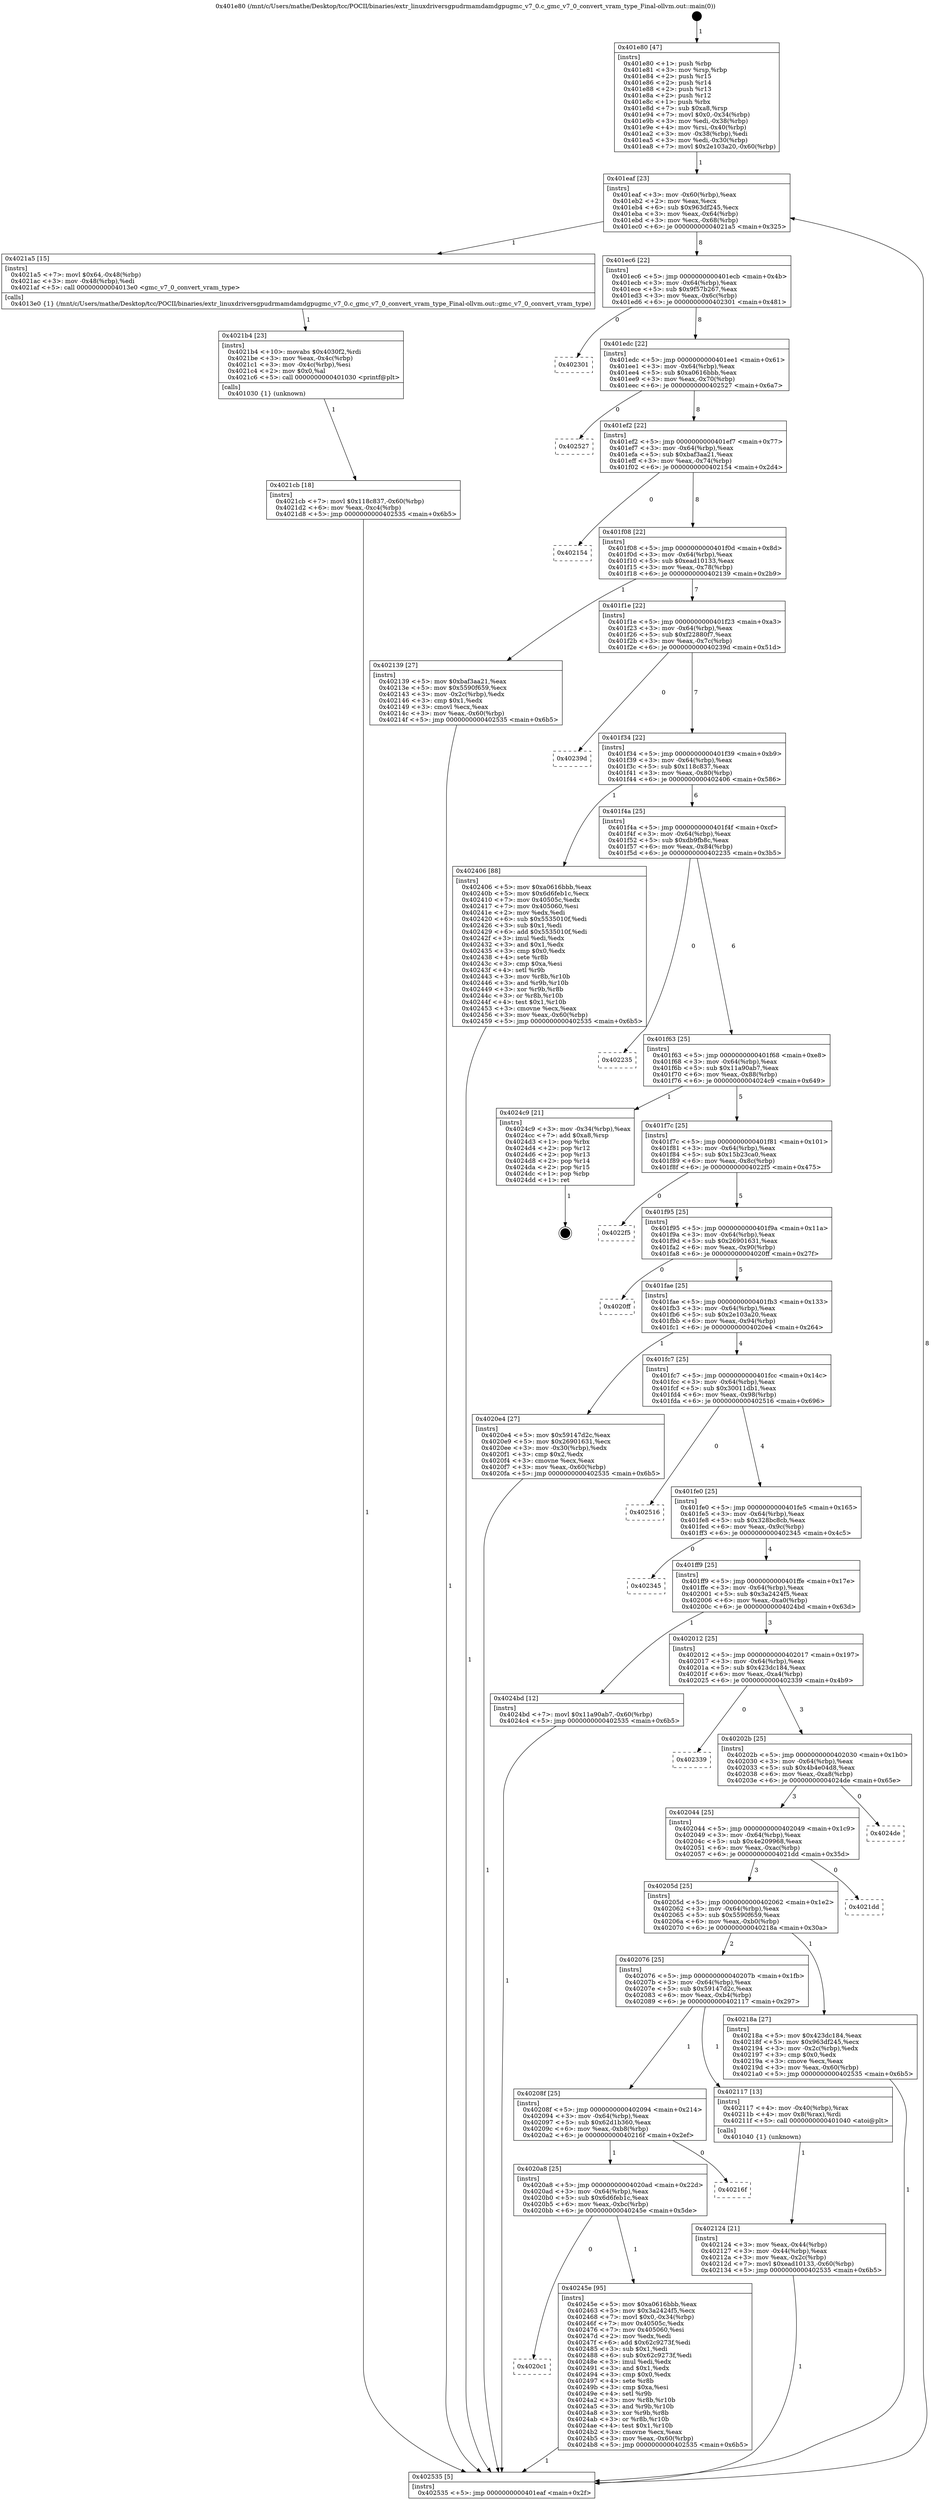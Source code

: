 digraph "0x401e80" {
  label = "0x401e80 (/mnt/c/Users/mathe/Desktop/tcc/POCII/binaries/extr_linuxdriversgpudrmamdamdgpugmc_v7_0.c_gmc_v7_0_convert_vram_type_Final-ollvm.out::main(0))"
  labelloc = "t"
  node[shape=record]

  Entry [label="",width=0.3,height=0.3,shape=circle,fillcolor=black,style=filled]
  "0x401eaf" [label="{
     0x401eaf [23]\l
     | [instrs]\l
     &nbsp;&nbsp;0x401eaf \<+3\>: mov -0x60(%rbp),%eax\l
     &nbsp;&nbsp;0x401eb2 \<+2\>: mov %eax,%ecx\l
     &nbsp;&nbsp;0x401eb4 \<+6\>: sub $0x963df245,%ecx\l
     &nbsp;&nbsp;0x401eba \<+3\>: mov %eax,-0x64(%rbp)\l
     &nbsp;&nbsp;0x401ebd \<+3\>: mov %ecx,-0x68(%rbp)\l
     &nbsp;&nbsp;0x401ec0 \<+6\>: je 00000000004021a5 \<main+0x325\>\l
  }"]
  "0x4021a5" [label="{
     0x4021a5 [15]\l
     | [instrs]\l
     &nbsp;&nbsp;0x4021a5 \<+7\>: movl $0x64,-0x48(%rbp)\l
     &nbsp;&nbsp;0x4021ac \<+3\>: mov -0x48(%rbp),%edi\l
     &nbsp;&nbsp;0x4021af \<+5\>: call 00000000004013e0 \<gmc_v7_0_convert_vram_type\>\l
     | [calls]\l
     &nbsp;&nbsp;0x4013e0 \{1\} (/mnt/c/Users/mathe/Desktop/tcc/POCII/binaries/extr_linuxdriversgpudrmamdamdgpugmc_v7_0.c_gmc_v7_0_convert_vram_type_Final-ollvm.out::gmc_v7_0_convert_vram_type)\l
  }"]
  "0x401ec6" [label="{
     0x401ec6 [22]\l
     | [instrs]\l
     &nbsp;&nbsp;0x401ec6 \<+5\>: jmp 0000000000401ecb \<main+0x4b\>\l
     &nbsp;&nbsp;0x401ecb \<+3\>: mov -0x64(%rbp),%eax\l
     &nbsp;&nbsp;0x401ece \<+5\>: sub $0x9f57b267,%eax\l
     &nbsp;&nbsp;0x401ed3 \<+3\>: mov %eax,-0x6c(%rbp)\l
     &nbsp;&nbsp;0x401ed6 \<+6\>: je 0000000000402301 \<main+0x481\>\l
  }"]
  Exit [label="",width=0.3,height=0.3,shape=circle,fillcolor=black,style=filled,peripheries=2]
  "0x402301" [label="{
     0x402301\l
  }", style=dashed]
  "0x401edc" [label="{
     0x401edc [22]\l
     | [instrs]\l
     &nbsp;&nbsp;0x401edc \<+5\>: jmp 0000000000401ee1 \<main+0x61\>\l
     &nbsp;&nbsp;0x401ee1 \<+3\>: mov -0x64(%rbp),%eax\l
     &nbsp;&nbsp;0x401ee4 \<+5\>: sub $0xa0616bbb,%eax\l
     &nbsp;&nbsp;0x401ee9 \<+3\>: mov %eax,-0x70(%rbp)\l
     &nbsp;&nbsp;0x401eec \<+6\>: je 0000000000402527 \<main+0x6a7\>\l
  }"]
  "0x4020c1" [label="{
     0x4020c1\l
  }", style=dashed]
  "0x402527" [label="{
     0x402527\l
  }", style=dashed]
  "0x401ef2" [label="{
     0x401ef2 [22]\l
     | [instrs]\l
     &nbsp;&nbsp;0x401ef2 \<+5\>: jmp 0000000000401ef7 \<main+0x77\>\l
     &nbsp;&nbsp;0x401ef7 \<+3\>: mov -0x64(%rbp),%eax\l
     &nbsp;&nbsp;0x401efa \<+5\>: sub $0xbaf3aa21,%eax\l
     &nbsp;&nbsp;0x401eff \<+3\>: mov %eax,-0x74(%rbp)\l
     &nbsp;&nbsp;0x401f02 \<+6\>: je 0000000000402154 \<main+0x2d4\>\l
  }"]
  "0x40245e" [label="{
     0x40245e [95]\l
     | [instrs]\l
     &nbsp;&nbsp;0x40245e \<+5\>: mov $0xa0616bbb,%eax\l
     &nbsp;&nbsp;0x402463 \<+5\>: mov $0x3a2424f5,%ecx\l
     &nbsp;&nbsp;0x402468 \<+7\>: movl $0x0,-0x34(%rbp)\l
     &nbsp;&nbsp;0x40246f \<+7\>: mov 0x40505c,%edx\l
     &nbsp;&nbsp;0x402476 \<+7\>: mov 0x405060,%esi\l
     &nbsp;&nbsp;0x40247d \<+2\>: mov %edx,%edi\l
     &nbsp;&nbsp;0x40247f \<+6\>: add $0x62c9273f,%edi\l
     &nbsp;&nbsp;0x402485 \<+3\>: sub $0x1,%edi\l
     &nbsp;&nbsp;0x402488 \<+6\>: sub $0x62c9273f,%edi\l
     &nbsp;&nbsp;0x40248e \<+3\>: imul %edi,%edx\l
     &nbsp;&nbsp;0x402491 \<+3\>: and $0x1,%edx\l
     &nbsp;&nbsp;0x402494 \<+3\>: cmp $0x0,%edx\l
     &nbsp;&nbsp;0x402497 \<+4\>: sete %r8b\l
     &nbsp;&nbsp;0x40249b \<+3\>: cmp $0xa,%esi\l
     &nbsp;&nbsp;0x40249e \<+4\>: setl %r9b\l
     &nbsp;&nbsp;0x4024a2 \<+3\>: mov %r8b,%r10b\l
     &nbsp;&nbsp;0x4024a5 \<+3\>: and %r9b,%r10b\l
     &nbsp;&nbsp;0x4024a8 \<+3\>: xor %r9b,%r8b\l
     &nbsp;&nbsp;0x4024ab \<+3\>: or %r8b,%r10b\l
     &nbsp;&nbsp;0x4024ae \<+4\>: test $0x1,%r10b\l
     &nbsp;&nbsp;0x4024b2 \<+3\>: cmovne %ecx,%eax\l
     &nbsp;&nbsp;0x4024b5 \<+3\>: mov %eax,-0x60(%rbp)\l
     &nbsp;&nbsp;0x4024b8 \<+5\>: jmp 0000000000402535 \<main+0x6b5\>\l
  }"]
  "0x402154" [label="{
     0x402154\l
  }", style=dashed]
  "0x401f08" [label="{
     0x401f08 [22]\l
     | [instrs]\l
     &nbsp;&nbsp;0x401f08 \<+5\>: jmp 0000000000401f0d \<main+0x8d\>\l
     &nbsp;&nbsp;0x401f0d \<+3\>: mov -0x64(%rbp),%eax\l
     &nbsp;&nbsp;0x401f10 \<+5\>: sub $0xead10133,%eax\l
     &nbsp;&nbsp;0x401f15 \<+3\>: mov %eax,-0x78(%rbp)\l
     &nbsp;&nbsp;0x401f18 \<+6\>: je 0000000000402139 \<main+0x2b9\>\l
  }"]
  "0x4020a8" [label="{
     0x4020a8 [25]\l
     | [instrs]\l
     &nbsp;&nbsp;0x4020a8 \<+5\>: jmp 00000000004020ad \<main+0x22d\>\l
     &nbsp;&nbsp;0x4020ad \<+3\>: mov -0x64(%rbp),%eax\l
     &nbsp;&nbsp;0x4020b0 \<+5\>: sub $0x6d6feb1c,%eax\l
     &nbsp;&nbsp;0x4020b5 \<+6\>: mov %eax,-0xbc(%rbp)\l
     &nbsp;&nbsp;0x4020bb \<+6\>: je 000000000040245e \<main+0x5de\>\l
  }"]
  "0x402139" [label="{
     0x402139 [27]\l
     | [instrs]\l
     &nbsp;&nbsp;0x402139 \<+5\>: mov $0xbaf3aa21,%eax\l
     &nbsp;&nbsp;0x40213e \<+5\>: mov $0x5590f659,%ecx\l
     &nbsp;&nbsp;0x402143 \<+3\>: mov -0x2c(%rbp),%edx\l
     &nbsp;&nbsp;0x402146 \<+3\>: cmp $0x1,%edx\l
     &nbsp;&nbsp;0x402149 \<+3\>: cmovl %ecx,%eax\l
     &nbsp;&nbsp;0x40214c \<+3\>: mov %eax,-0x60(%rbp)\l
     &nbsp;&nbsp;0x40214f \<+5\>: jmp 0000000000402535 \<main+0x6b5\>\l
  }"]
  "0x401f1e" [label="{
     0x401f1e [22]\l
     | [instrs]\l
     &nbsp;&nbsp;0x401f1e \<+5\>: jmp 0000000000401f23 \<main+0xa3\>\l
     &nbsp;&nbsp;0x401f23 \<+3\>: mov -0x64(%rbp),%eax\l
     &nbsp;&nbsp;0x401f26 \<+5\>: sub $0xf22880f7,%eax\l
     &nbsp;&nbsp;0x401f2b \<+3\>: mov %eax,-0x7c(%rbp)\l
     &nbsp;&nbsp;0x401f2e \<+6\>: je 000000000040239d \<main+0x51d\>\l
  }"]
  "0x40216f" [label="{
     0x40216f\l
  }", style=dashed]
  "0x40239d" [label="{
     0x40239d\l
  }", style=dashed]
  "0x401f34" [label="{
     0x401f34 [22]\l
     | [instrs]\l
     &nbsp;&nbsp;0x401f34 \<+5\>: jmp 0000000000401f39 \<main+0xb9\>\l
     &nbsp;&nbsp;0x401f39 \<+3\>: mov -0x64(%rbp),%eax\l
     &nbsp;&nbsp;0x401f3c \<+5\>: sub $0x118c837,%eax\l
     &nbsp;&nbsp;0x401f41 \<+3\>: mov %eax,-0x80(%rbp)\l
     &nbsp;&nbsp;0x401f44 \<+6\>: je 0000000000402406 \<main+0x586\>\l
  }"]
  "0x4021cb" [label="{
     0x4021cb [18]\l
     | [instrs]\l
     &nbsp;&nbsp;0x4021cb \<+7\>: movl $0x118c837,-0x60(%rbp)\l
     &nbsp;&nbsp;0x4021d2 \<+6\>: mov %eax,-0xc4(%rbp)\l
     &nbsp;&nbsp;0x4021d8 \<+5\>: jmp 0000000000402535 \<main+0x6b5\>\l
  }"]
  "0x402406" [label="{
     0x402406 [88]\l
     | [instrs]\l
     &nbsp;&nbsp;0x402406 \<+5\>: mov $0xa0616bbb,%eax\l
     &nbsp;&nbsp;0x40240b \<+5\>: mov $0x6d6feb1c,%ecx\l
     &nbsp;&nbsp;0x402410 \<+7\>: mov 0x40505c,%edx\l
     &nbsp;&nbsp;0x402417 \<+7\>: mov 0x405060,%esi\l
     &nbsp;&nbsp;0x40241e \<+2\>: mov %edx,%edi\l
     &nbsp;&nbsp;0x402420 \<+6\>: sub $0x5535010f,%edi\l
     &nbsp;&nbsp;0x402426 \<+3\>: sub $0x1,%edi\l
     &nbsp;&nbsp;0x402429 \<+6\>: add $0x5535010f,%edi\l
     &nbsp;&nbsp;0x40242f \<+3\>: imul %edi,%edx\l
     &nbsp;&nbsp;0x402432 \<+3\>: and $0x1,%edx\l
     &nbsp;&nbsp;0x402435 \<+3\>: cmp $0x0,%edx\l
     &nbsp;&nbsp;0x402438 \<+4\>: sete %r8b\l
     &nbsp;&nbsp;0x40243c \<+3\>: cmp $0xa,%esi\l
     &nbsp;&nbsp;0x40243f \<+4\>: setl %r9b\l
     &nbsp;&nbsp;0x402443 \<+3\>: mov %r8b,%r10b\l
     &nbsp;&nbsp;0x402446 \<+3\>: and %r9b,%r10b\l
     &nbsp;&nbsp;0x402449 \<+3\>: xor %r9b,%r8b\l
     &nbsp;&nbsp;0x40244c \<+3\>: or %r8b,%r10b\l
     &nbsp;&nbsp;0x40244f \<+4\>: test $0x1,%r10b\l
     &nbsp;&nbsp;0x402453 \<+3\>: cmovne %ecx,%eax\l
     &nbsp;&nbsp;0x402456 \<+3\>: mov %eax,-0x60(%rbp)\l
     &nbsp;&nbsp;0x402459 \<+5\>: jmp 0000000000402535 \<main+0x6b5\>\l
  }"]
  "0x401f4a" [label="{
     0x401f4a [25]\l
     | [instrs]\l
     &nbsp;&nbsp;0x401f4a \<+5\>: jmp 0000000000401f4f \<main+0xcf\>\l
     &nbsp;&nbsp;0x401f4f \<+3\>: mov -0x64(%rbp),%eax\l
     &nbsp;&nbsp;0x401f52 \<+5\>: sub $0xdb9fb8c,%eax\l
     &nbsp;&nbsp;0x401f57 \<+6\>: mov %eax,-0x84(%rbp)\l
     &nbsp;&nbsp;0x401f5d \<+6\>: je 0000000000402235 \<main+0x3b5\>\l
  }"]
  "0x4021b4" [label="{
     0x4021b4 [23]\l
     | [instrs]\l
     &nbsp;&nbsp;0x4021b4 \<+10\>: movabs $0x4030f2,%rdi\l
     &nbsp;&nbsp;0x4021be \<+3\>: mov %eax,-0x4c(%rbp)\l
     &nbsp;&nbsp;0x4021c1 \<+3\>: mov -0x4c(%rbp),%esi\l
     &nbsp;&nbsp;0x4021c4 \<+2\>: mov $0x0,%al\l
     &nbsp;&nbsp;0x4021c6 \<+5\>: call 0000000000401030 \<printf@plt\>\l
     | [calls]\l
     &nbsp;&nbsp;0x401030 \{1\} (unknown)\l
  }"]
  "0x402235" [label="{
     0x402235\l
  }", style=dashed]
  "0x401f63" [label="{
     0x401f63 [25]\l
     | [instrs]\l
     &nbsp;&nbsp;0x401f63 \<+5\>: jmp 0000000000401f68 \<main+0xe8\>\l
     &nbsp;&nbsp;0x401f68 \<+3\>: mov -0x64(%rbp),%eax\l
     &nbsp;&nbsp;0x401f6b \<+5\>: sub $0x11a90ab7,%eax\l
     &nbsp;&nbsp;0x401f70 \<+6\>: mov %eax,-0x88(%rbp)\l
     &nbsp;&nbsp;0x401f76 \<+6\>: je 00000000004024c9 \<main+0x649\>\l
  }"]
  "0x402124" [label="{
     0x402124 [21]\l
     | [instrs]\l
     &nbsp;&nbsp;0x402124 \<+3\>: mov %eax,-0x44(%rbp)\l
     &nbsp;&nbsp;0x402127 \<+3\>: mov -0x44(%rbp),%eax\l
     &nbsp;&nbsp;0x40212a \<+3\>: mov %eax,-0x2c(%rbp)\l
     &nbsp;&nbsp;0x40212d \<+7\>: movl $0xead10133,-0x60(%rbp)\l
     &nbsp;&nbsp;0x402134 \<+5\>: jmp 0000000000402535 \<main+0x6b5\>\l
  }"]
  "0x4024c9" [label="{
     0x4024c9 [21]\l
     | [instrs]\l
     &nbsp;&nbsp;0x4024c9 \<+3\>: mov -0x34(%rbp),%eax\l
     &nbsp;&nbsp;0x4024cc \<+7\>: add $0xa8,%rsp\l
     &nbsp;&nbsp;0x4024d3 \<+1\>: pop %rbx\l
     &nbsp;&nbsp;0x4024d4 \<+2\>: pop %r12\l
     &nbsp;&nbsp;0x4024d6 \<+2\>: pop %r13\l
     &nbsp;&nbsp;0x4024d8 \<+2\>: pop %r14\l
     &nbsp;&nbsp;0x4024da \<+2\>: pop %r15\l
     &nbsp;&nbsp;0x4024dc \<+1\>: pop %rbp\l
     &nbsp;&nbsp;0x4024dd \<+1\>: ret\l
  }"]
  "0x401f7c" [label="{
     0x401f7c [25]\l
     | [instrs]\l
     &nbsp;&nbsp;0x401f7c \<+5\>: jmp 0000000000401f81 \<main+0x101\>\l
     &nbsp;&nbsp;0x401f81 \<+3\>: mov -0x64(%rbp),%eax\l
     &nbsp;&nbsp;0x401f84 \<+5\>: sub $0x15b23ca0,%eax\l
     &nbsp;&nbsp;0x401f89 \<+6\>: mov %eax,-0x8c(%rbp)\l
     &nbsp;&nbsp;0x401f8f \<+6\>: je 00000000004022f5 \<main+0x475\>\l
  }"]
  "0x40208f" [label="{
     0x40208f [25]\l
     | [instrs]\l
     &nbsp;&nbsp;0x40208f \<+5\>: jmp 0000000000402094 \<main+0x214\>\l
     &nbsp;&nbsp;0x402094 \<+3\>: mov -0x64(%rbp),%eax\l
     &nbsp;&nbsp;0x402097 \<+5\>: sub $0x62d1b360,%eax\l
     &nbsp;&nbsp;0x40209c \<+6\>: mov %eax,-0xb8(%rbp)\l
     &nbsp;&nbsp;0x4020a2 \<+6\>: je 000000000040216f \<main+0x2ef\>\l
  }"]
  "0x4022f5" [label="{
     0x4022f5\l
  }", style=dashed]
  "0x401f95" [label="{
     0x401f95 [25]\l
     | [instrs]\l
     &nbsp;&nbsp;0x401f95 \<+5\>: jmp 0000000000401f9a \<main+0x11a\>\l
     &nbsp;&nbsp;0x401f9a \<+3\>: mov -0x64(%rbp),%eax\l
     &nbsp;&nbsp;0x401f9d \<+5\>: sub $0x26901631,%eax\l
     &nbsp;&nbsp;0x401fa2 \<+6\>: mov %eax,-0x90(%rbp)\l
     &nbsp;&nbsp;0x401fa8 \<+6\>: je 00000000004020ff \<main+0x27f\>\l
  }"]
  "0x402117" [label="{
     0x402117 [13]\l
     | [instrs]\l
     &nbsp;&nbsp;0x402117 \<+4\>: mov -0x40(%rbp),%rax\l
     &nbsp;&nbsp;0x40211b \<+4\>: mov 0x8(%rax),%rdi\l
     &nbsp;&nbsp;0x40211f \<+5\>: call 0000000000401040 \<atoi@plt\>\l
     | [calls]\l
     &nbsp;&nbsp;0x401040 \{1\} (unknown)\l
  }"]
  "0x4020ff" [label="{
     0x4020ff\l
  }", style=dashed]
  "0x401fae" [label="{
     0x401fae [25]\l
     | [instrs]\l
     &nbsp;&nbsp;0x401fae \<+5\>: jmp 0000000000401fb3 \<main+0x133\>\l
     &nbsp;&nbsp;0x401fb3 \<+3\>: mov -0x64(%rbp),%eax\l
     &nbsp;&nbsp;0x401fb6 \<+5\>: sub $0x2e103a20,%eax\l
     &nbsp;&nbsp;0x401fbb \<+6\>: mov %eax,-0x94(%rbp)\l
     &nbsp;&nbsp;0x401fc1 \<+6\>: je 00000000004020e4 \<main+0x264\>\l
  }"]
  "0x402076" [label="{
     0x402076 [25]\l
     | [instrs]\l
     &nbsp;&nbsp;0x402076 \<+5\>: jmp 000000000040207b \<main+0x1fb\>\l
     &nbsp;&nbsp;0x40207b \<+3\>: mov -0x64(%rbp),%eax\l
     &nbsp;&nbsp;0x40207e \<+5\>: sub $0x59147d2c,%eax\l
     &nbsp;&nbsp;0x402083 \<+6\>: mov %eax,-0xb4(%rbp)\l
     &nbsp;&nbsp;0x402089 \<+6\>: je 0000000000402117 \<main+0x297\>\l
  }"]
  "0x4020e4" [label="{
     0x4020e4 [27]\l
     | [instrs]\l
     &nbsp;&nbsp;0x4020e4 \<+5\>: mov $0x59147d2c,%eax\l
     &nbsp;&nbsp;0x4020e9 \<+5\>: mov $0x26901631,%ecx\l
     &nbsp;&nbsp;0x4020ee \<+3\>: mov -0x30(%rbp),%edx\l
     &nbsp;&nbsp;0x4020f1 \<+3\>: cmp $0x2,%edx\l
     &nbsp;&nbsp;0x4020f4 \<+3\>: cmovne %ecx,%eax\l
     &nbsp;&nbsp;0x4020f7 \<+3\>: mov %eax,-0x60(%rbp)\l
     &nbsp;&nbsp;0x4020fa \<+5\>: jmp 0000000000402535 \<main+0x6b5\>\l
  }"]
  "0x401fc7" [label="{
     0x401fc7 [25]\l
     | [instrs]\l
     &nbsp;&nbsp;0x401fc7 \<+5\>: jmp 0000000000401fcc \<main+0x14c\>\l
     &nbsp;&nbsp;0x401fcc \<+3\>: mov -0x64(%rbp),%eax\l
     &nbsp;&nbsp;0x401fcf \<+5\>: sub $0x30011db1,%eax\l
     &nbsp;&nbsp;0x401fd4 \<+6\>: mov %eax,-0x98(%rbp)\l
     &nbsp;&nbsp;0x401fda \<+6\>: je 0000000000402516 \<main+0x696\>\l
  }"]
  "0x402535" [label="{
     0x402535 [5]\l
     | [instrs]\l
     &nbsp;&nbsp;0x402535 \<+5\>: jmp 0000000000401eaf \<main+0x2f\>\l
  }"]
  "0x401e80" [label="{
     0x401e80 [47]\l
     | [instrs]\l
     &nbsp;&nbsp;0x401e80 \<+1\>: push %rbp\l
     &nbsp;&nbsp;0x401e81 \<+3\>: mov %rsp,%rbp\l
     &nbsp;&nbsp;0x401e84 \<+2\>: push %r15\l
     &nbsp;&nbsp;0x401e86 \<+2\>: push %r14\l
     &nbsp;&nbsp;0x401e88 \<+2\>: push %r13\l
     &nbsp;&nbsp;0x401e8a \<+2\>: push %r12\l
     &nbsp;&nbsp;0x401e8c \<+1\>: push %rbx\l
     &nbsp;&nbsp;0x401e8d \<+7\>: sub $0xa8,%rsp\l
     &nbsp;&nbsp;0x401e94 \<+7\>: movl $0x0,-0x34(%rbp)\l
     &nbsp;&nbsp;0x401e9b \<+3\>: mov %edi,-0x38(%rbp)\l
     &nbsp;&nbsp;0x401e9e \<+4\>: mov %rsi,-0x40(%rbp)\l
     &nbsp;&nbsp;0x401ea2 \<+3\>: mov -0x38(%rbp),%edi\l
     &nbsp;&nbsp;0x401ea5 \<+3\>: mov %edi,-0x30(%rbp)\l
     &nbsp;&nbsp;0x401ea8 \<+7\>: movl $0x2e103a20,-0x60(%rbp)\l
  }"]
  "0x40218a" [label="{
     0x40218a [27]\l
     | [instrs]\l
     &nbsp;&nbsp;0x40218a \<+5\>: mov $0x423dc184,%eax\l
     &nbsp;&nbsp;0x40218f \<+5\>: mov $0x963df245,%ecx\l
     &nbsp;&nbsp;0x402194 \<+3\>: mov -0x2c(%rbp),%edx\l
     &nbsp;&nbsp;0x402197 \<+3\>: cmp $0x0,%edx\l
     &nbsp;&nbsp;0x40219a \<+3\>: cmove %ecx,%eax\l
     &nbsp;&nbsp;0x40219d \<+3\>: mov %eax,-0x60(%rbp)\l
     &nbsp;&nbsp;0x4021a0 \<+5\>: jmp 0000000000402535 \<main+0x6b5\>\l
  }"]
  "0x402516" [label="{
     0x402516\l
  }", style=dashed]
  "0x401fe0" [label="{
     0x401fe0 [25]\l
     | [instrs]\l
     &nbsp;&nbsp;0x401fe0 \<+5\>: jmp 0000000000401fe5 \<main+0x165\>\l
     &nbsp;&nbsp;0x401fe5 \<+3\>: mov -0x64(%rbp),%eax\l
     &nbsp;&nbsp;0x401fe8 \<+5\>: sub $0x328bc8cb,%eax\l
     &nbsp;&nbsp;0x401fed \<+6\>: mov %eax,-0x9c(%rbp)\l
     &nbsp;&nbsp;0x401ff3 \<+6\>: je 0000000000402345 \<main+0x4c5\>\l
  }"]
  "0x40205d" [label="{
     0x40205d [25]\l
     | [instrs]\l
     &nbsp;&nbsp;0x40205d \<+5\>: jmp 0000000000402062 \<main+0x1e2\>\l
     &nbsp;&nbsp;0x402062 \<+3\>: mov -0x64(%rbp),%eax\l
     &nbsp;&nbsp;0x402065 \<+5\>: sub $0x5590f659,%eax\l
     &nbsp;&nbsp;0x40206a \<+6\>: mov %eax,-0xb0(%rbp)\l
     &nbsp;&nbsp;0x402070 \<+6\>: je 000000000040218a \<main+0x30a\>\l
  }"]
  "0x402345" [label="{
     0x402345\l
  }", style=dashed]
  "0x401ff9" [label="{
     0x401ff9 [25]\l
     | [instrs]\l
     &nbsp;&nbsp;0x401ff9 \<+5\>: jmp 0000000000401ffe \<main+0x17e\>\l
     &nbsp;&nbsp;0x401ffe \<+3\>: mov -0x64(%rbp),%eax\l
     &nbsp;&nbsp;0x402001 \<+5\>: sub $0x3a2424f5,%eax\l
     &nbsp;&nbsp;0x402006 \<+6\>: mov %eax,-0xa0(%rbp)\l
     &nbsp;&nbsp;0x40200c \<+6\>: je 00000000004024bd \<main+0x63d\>\l
  }"]
  "0x4021dd" [label="{
     0x4021dd\l
  }", style=dashed]
  "0x4024bd" [label="{
     0x4024bd [12]\l
     | [instrs]\l
     &nbsp;&nbsp;0x4024bd \<+7\>: movl $0x11a90ab7,-0x60(%rbp)\l
     &nbsp;&nbsp;0x4024c4 \<+5\>: jmp 0000000000402535 \<main+0x6b5\>\l
  }"]
  "0x402012" [label="{
     0x402012 [25]\l
     | [instrs]\l
     &nbsp;&nbsp;0x402012 \<+5\>: jmp 0000000000402017 \<main+0x197\>\l
     &nbsp;&nbsp;0x402017 \<+3\>: mov -0x64(%rbp),%eax\l
     &nbsp;&nbsp;0x40201a \<+5\>: sub $0x423dc184,%eax\l
     &nbsp;&nbsp;0x40201f \<+6\>: mov %eax,-0xa4(%rbp)\l
     &nbsp;&nbsp;0x402025 \<+6\>: je 0000000000402339 \<main+0x4b9\>\l
  }"]
  "0x402044" [label="{
     0x402044 [25]\l
     | [instrs]\l
     &nbsp;&nbsp;0x402044 \<+5\>: jmp 0000000000402049 \<main+0x1c9\>\l
     &nbsp;&nbsp;0x402049 \<+3\>: mov -0x64(%rbp),%eax\l
     &nbsp;&nbsp;0x40204c \<+5\>: sub $0x4e209968,%eax\l
     &nbsp;&nbsp;0x402051 \<+6\>: mov %eax,-0xac(%rbp)\l
     &nbsp;&nbsp;0x402057 \<+6\>: je 00000000004021dd \<main+0x35d\>\l
  }"]
  "0x402339" [label="{
     0x402339\l
  }", style=dashed]
  "0x40202b" [label="{
     0x40202b [25]\l
     | [instrs]\l
     &nbsp;&nbsp;0x40202b \<+5\>: jmp 0000000000402030 \<main+0x1b0\>\l
     &nbsp;&nbsp;0x402030 \<+3\>: mov -0x64(%rbp),%eax\l
     &nbsp;&nbsp;0x402033 \<+5\>: sub $0x4b4e04d8,%eax\l
     &nbsp;&nbsp;0x402038 \<+6\>: mov %eax,-0xa8(%rbp)\l
     &nbsp;&nbsp;0x40203e \<+6\>: je 00000000004024de \<main+0x65e\>\l
  }"]
  "0x4024de" [label="{
     0x4024de\l
  }", style=dashed]
  Entry -> "0x401e80" [label=" 1"]
  "0x401eaf" -> "0x4021a5" [label=" 1"]
  "0x401eaf" -> "0x401ec6" [label=" 8"]
  "0x4024c9" -> Exit [label=" 1"]
  "0x401ec6" -> "0x402301" [label=" 0"]
  "0x401ec6" -> "0x401edc" [label=" 8"]
  "0x4024bd" -> "0x402535" [label=" 1"]
  "0x401edc" -> "0x402527" [label=" 0"]
  "0x401edc" -> "0x401ef2" [label=" 8"]
  "0x40245e" -> "0x402535" [label=" 1"]
  "0x401ef2" -> "0x402154" [label=" 0"]
  "0x401ef2" -> "0x401f08" [label=" 8"]
  "0x4020a8" -> "0x4020c1" [label=" 0"]
  "0x401f08" -> "0x402139" [label=" 1"]
  "0x401f08" -> "0x401f1e" [label=" 7"]
  "0x4020a8" -> "0x40245e" [label=" 1"]
  "0x401f1e" -> "0x40239d" [label=" 0"]
  "0x401f1e" -> "0x401f34" [label=" 7"]
  "0x40208f" -> "0x4020a8" [label=" 1"]
  "0x401f34" -> "0x402406" [label=" 1"]
  "0x401f34" -> "0x401f4a" [label=" 6"]
  "0x40208f" -> "0x40216f" [label=" 0"]
  "0x401f4a" -> "0x402235" [label=" 0"]
  "0x401f4a" -> "0x401f63" [label=" 6"]
  "0x402406" -> "0x402535" [label=" 1"]
  "0x401f63" -> "0x4024c9" [label=" 1"]
  "0x401f63" -> "0x401f7c" [label=" 5"]
  "0x4021cb" -> "0x402535" [label=" 1"]
  "0x401f7c" -> "0x4022f5" [label=" 0"]
  "0x401f7c" -> "0x401f95" [label=" 5"]
  "0x4021b4" -> "0x4021cb" [label=" 1"]
  "0x401f95" -> "0x4020ff" [label=" 0"]
  "0x401f95" -> "0x401fae" [label=" 5"]
  "0x4021a5" -> "0x4021b4" [label=" 1"]
  "0x401fae" -> "0x4020e4" [label=" 1"]
  "0x401fae" -> "0x401fc7" [label=" 4"]
  "0x4020e4" -> "0x402535" [label=" 1"]
  "0x401e80" -> "0x401eaf" [label=" 1"]
  "0x402535" -> "0x401eaf" [label=" 8"]
  "0x402139" -> "0x402535" [label=" 1"]
  "0x401fc7" -> "0x402516" [label=" 0"]
  "0x401fc7" -> "0x401fe0" [label=" 4"]
  "0x402124" -> "0x402535" [label=" 1"]
  "0x401fe0" -> "0x402345" [label=" 0"]
  "0x401fe0" -> "0x401ff9" [label=" 4"]
  "0x402076" -> "0x40208f" [label=" 1"]
  "0x401ff9" -> "0x4024bd" [label=" 1"]
  "0x401ff9" -> "0x402012" [label=" 3"]
  "0x402076" -> "0x402117" [label=" 1"]
  "0x402012" -> "0x402339" [label=" 0"]
  "0x402012" -> "0x40202b" [label=" 3"]
  "0x40205d" -> "0x402076" [label=" 2"]
  "0x40202b" -> "0x4024de" [label=" 0"]
  "0x40202b" -> "0x402044" [label=" 3"]
  "0x40218a" -> "0x402535" [label=" 1"]
  "0x402044" -> "0x4021dd" [label=" 0"]
  "0x402044" -> "0x40205d" [label=" 3"]
  "0x402117" -> "0x402124" [label=" 1"]
  "0x40205d" -> "0x40218a" [label=" 1"]
}
